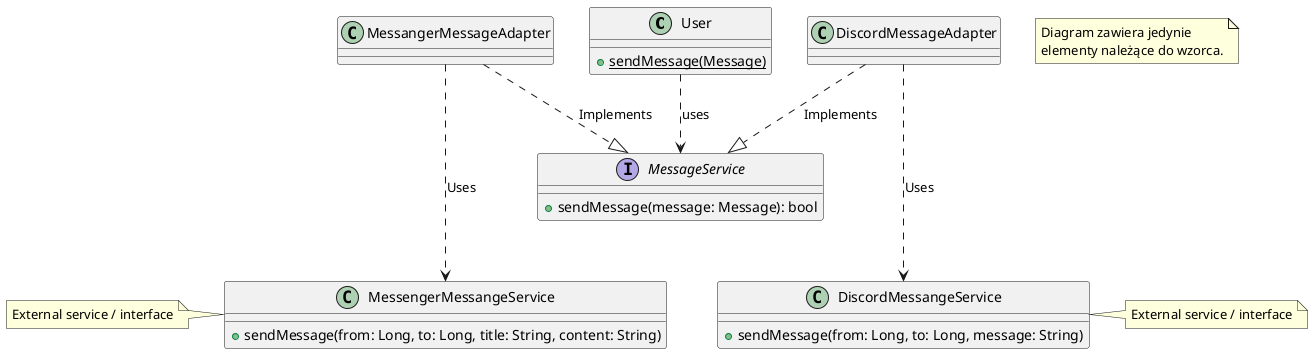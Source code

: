 @startuml "Message adapters"

class User{
  + {static} sendMessage(Message)
}


interface MessageService{
  + sendMessage(message: Message): bool
}


User -.> MessageService : "uses"

class MessangerMessageAdapter{
  
}

MessangerMessageAdapter -.|> MessageService : "Implements"
MessangerMessageAdapter -.-> MessengerMessangeService : "Uses"

class MessengerMessangeService{
  + sendMessage(from: Long, to: Long, title: String, content: String)
}
note left
External service / interface
end note

class DiscordMessangeService{
  + sendMessage(from: Long, to: Long, message: String)
}

note right
External service / interface
end note

DiscordMessageAdapter -.|> MessageService : "Implements"
DiscordMessageAdapter -.-> DiscordMessangeService : "Uses"

note "Diagram zawiera jedynie\nelementy należące do wzorca." as n

@enduml